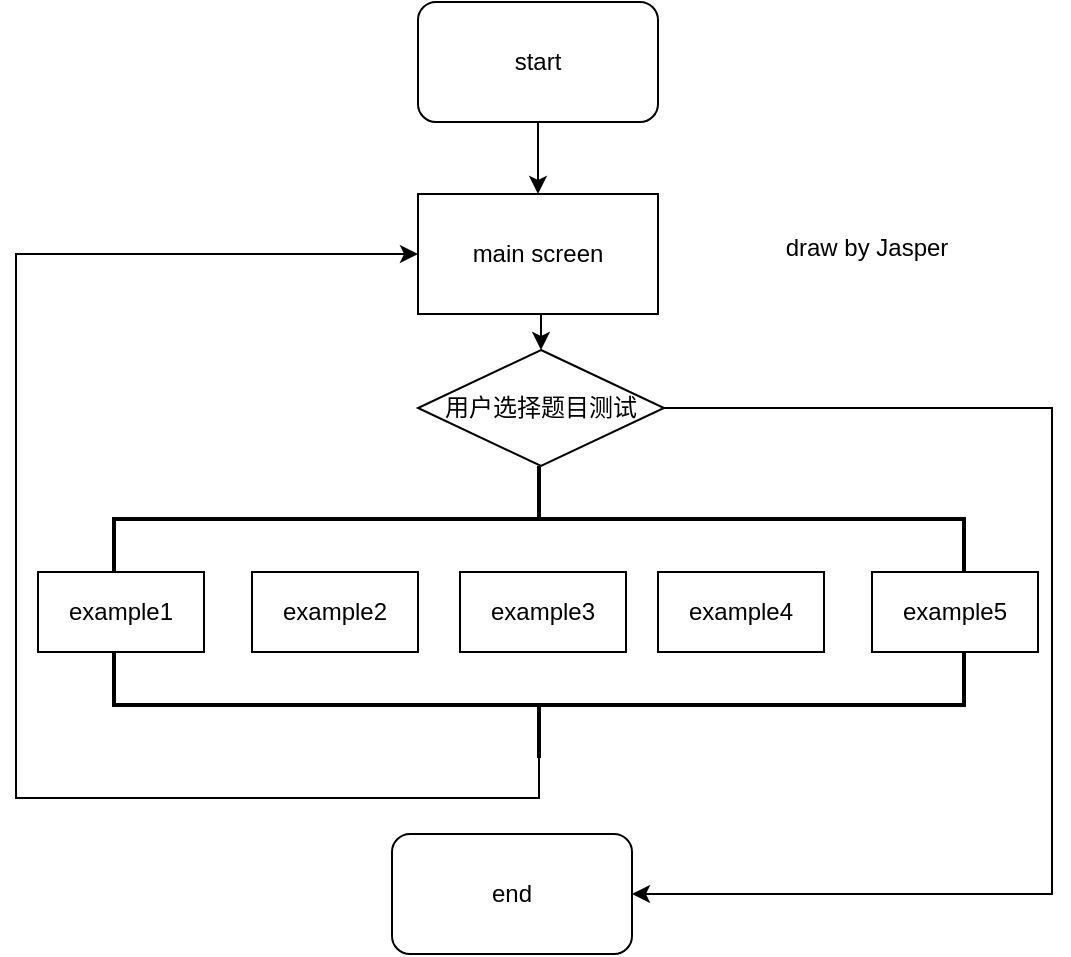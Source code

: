 <mxfile version="16.0.3" type="github">
  <diagram name="Page-1" id="74e2e168-ea6b-b213-b513-2b3c1d86103e">
    <mxGraphModel dx="1411" dy="686" grid="0" gridSize="10" guides="1" tooltips="1" connect="1" arrows="1" fold="1" page="1" pageScale="1" pageWidth="1100" pageHeight="850" background="none" math="0" shadow="0">
      <root>
        <mxCell id="0" />
        <mxCell id="1" parent="0" />
        <mxCell id="UJpSf2f_OjT0jbmLjyZQ-4" style="edgeStyle=orthogonalEdgeStyle;rounded=0;orthogonalLoop=1;jettySize=auto;html=1;exitX=0.5;exitY=1;exitDx=0;exitDy=0;entryX=0.5;entryY=0;entryDx=0;entryDy=0;" edge="1" parent="1" source="UJpSf2f_OjT0jbmLjyZQ-1" target="UJpSf2f_OjT0jbmLjyZQ-3">
          <mxGeometry relative="1" as="geometry" />
        </mxCell>
        <mxCell id="UJpSf2f_OjT0jbmLjyZQ-1" value="start&lt;br&gt;" style="rounded=1;whiteSpace=wrap;html=1;" vertex="1" parent="1">
          <mxGeometry x="438" y="30" width="120" height="60" as="geometry" />
        </mxCell>
        <mxCell id="UJpSf2f_OjT0jbmLjyZQ-15" style="edgeStyle=orthogonalEdgeStyle;rounded=0;orthogonalLoop=1;jettySize=auto;html=1;exitX=0.5;exitY=1;exitDx=0;exitDy=0;entryX=0.5;entryY=0;entryDx=0;entryDy=0;" edge="1" parent="1" source="UJpSf2f_OjT0jbmLjyZQ-3" target="UJpSf2f_OjT0jbmLjyZQ-14">
          <mxGeometry relative="1" as="geometry" />
        </mxCell>
        <mxCell id="UJpSf2f_OjT0jbmLjyZQ-3" value="main screen" style="whiteSpace=wrap;html=1;" vertex="1" parent="1">
          <mxGeometry x="438" y="126" width="120" height="60" as="geometry" />
        </mxCell>
        <mxCell id="UJpSf2f_OjT0jbmLjyZQ-5" value="example1" style="whiteSpace=wrap;html=1;" vertex="1" parent="1">
          <mxGeometry x="248" y="315" width="83" height="40" as="geometry" />
        </mxCell>
        <mxCell id="UJpSf2f_OjT0jbmLjyZQ-10" value="&lt;span&gt;example5&lt;/span&gt;" style="whiteSpace=wrap;html=1;" vertex="1" parent="1">
          <mxGeometry x="665" y="315" width="83" height="40" as="geometry" />
        </mxCell>
        <mxCell id="UJpSf2f_OjT0jbmLjyZQ-11" value="&lt;span&gt;example2&lt;/span&gt;" style="whiteSpace=wrap;html=1;" vertex="1" parent="1">
          <mxGeometry x="355" y="315" width="83" height="40" as="geometry" />
        </mxCell>
        <mxCell id="UJpSf2f_OjT0jbmLjyZQ-12" value="&lt;span&gt;example4&lt;/span&gt;" style="whiteSpace=wrap;html=1;" vertex="1" parent="1">
          <mxGeometry x="558" y="315" width="83" height="40" as="geometry" />
        </mxCell>
        <mxCell id="UJpSf2f_OjT0jbmLjyZQ-13" value="&lt;span&gt;example3&lt;/span&gt;" style="whiteSpace=wrap;html=1;" vertex="1" parent="1">
          <mxGeometry x="459" y="315" width="83" height="40" as="geometry" />
        </mxCell>
        <mxCell id="UJpSf2f_OjT0jbmLjyZQ-26" style="edgeStyle=orthogonalEdgeStyle;rounded=0;orthogonalLoop=1;jettySize=auto;html=1;exitX=1;exitY=0.5;exitDx=0;exitDy=0;entryX=1;entryY=0.5;entryDx=0;entryDy=0;" edge="1" parent="1" source="UJpSf2f_OjT0jbmLjyZQ-14" target="UJpSf2f_OjT0jbmLjyZQ-27">
          <mxGeometry relative="1" as="geometry">
            <mxPoint x="787.614" y="535.576" as="targetPoint" />
            <Array as="points">
              <mxPoint x="755" y="233" />
              <mxPoint x="755" y="476" />
            </Array>
          </mxGeometry>
        </mxCell>
        <mxCell id="UJpSf2f_OjT0jbmLjyZQ-14" value="用户选择题目测试" style="rhombus;whiteSpace=wrap;html=1;" vertex="1" parent="1">
          <mxGeometry x="438" y="204" width="123" height="58" as="geometry" />
        </mxCell>
        <mxCell id="UJpSf2f_OjT0jbmLjyZQ-19" value="" style="strokeWidth=2;html=1;shape=mxgraph.flowchart.annotation_2;align=left;labelPosition=right;pointerEvents=1;direction=south;" vertex="1" parent="1">
          <mxGeometry x="286" y="262" width="425" height="53" as="geometry" />
        </mxCell>
        <mxCell id="UJpSf2f_OjT0jbmLjyZQ-25" style="edgeStyle=orthogonalEdgeStyle;rounded=0;orthogonalLoop=1;jettySize=auto;html=1;exitX=0;exitY=0.5;exitDx=0;exitDy=0;exitPerimeter=0;entryX=0;entryY=0.5;entryDx=0;entryDy=0;" edge="1" parent="1" source="UJpSf2f_OjT0jbmLjyZQ-20" target="UJpSf2f_OjT0jbmLjyZQ-3">
          <mxGeometry relative="1" as="geometry">
            <Array as="points">
              <mxPoint x="499" y="428" />
              <mxPoint x="237" y="428" />
              <mxPoint x="237" y="156" />
            </Array>
          </mxGeometry>
        </mxCell>
        <mxCell id="UJpSf2f_OjT0jbmLjyZQ-20" value="" style="strokeWidth=2;html=1;shape=mxgraph.flowchart.annotation_2;align=left;labelPosition=right;pointerEvents=1;direction=north;" vertex="1" parent="1">
          <mxGeometry x="286" y="355" width="425" height="53" as="geometry" />
        </mxCell>
        <mxCell id="UJpSf2f_OjT0jbmLjyZQ-27" value="end" style="rounded=1;whiteSpace=wrap;html=1;" vertex="1" parent="1">
          <mxGeometry x="425" y="446" width="120" height="60" as="geometry" />
        </mxCell>
        <mxCell id="UJpSf2f_OjT0jbmLjyZQ-28" value="draw by Jasper" style="text;html=1;align=center;verticalAlign=middle;resizable=0;points=[];autosize=1;strokeColor=none;fillColor=none;" vertex="1" parent="1">
          <mxGeometry x="609" y="144" width="105" height="18" as="geometry" />
        </mxCell>
      </root>
    </mxGraphModel>
  </diagram>
</mxfile>
